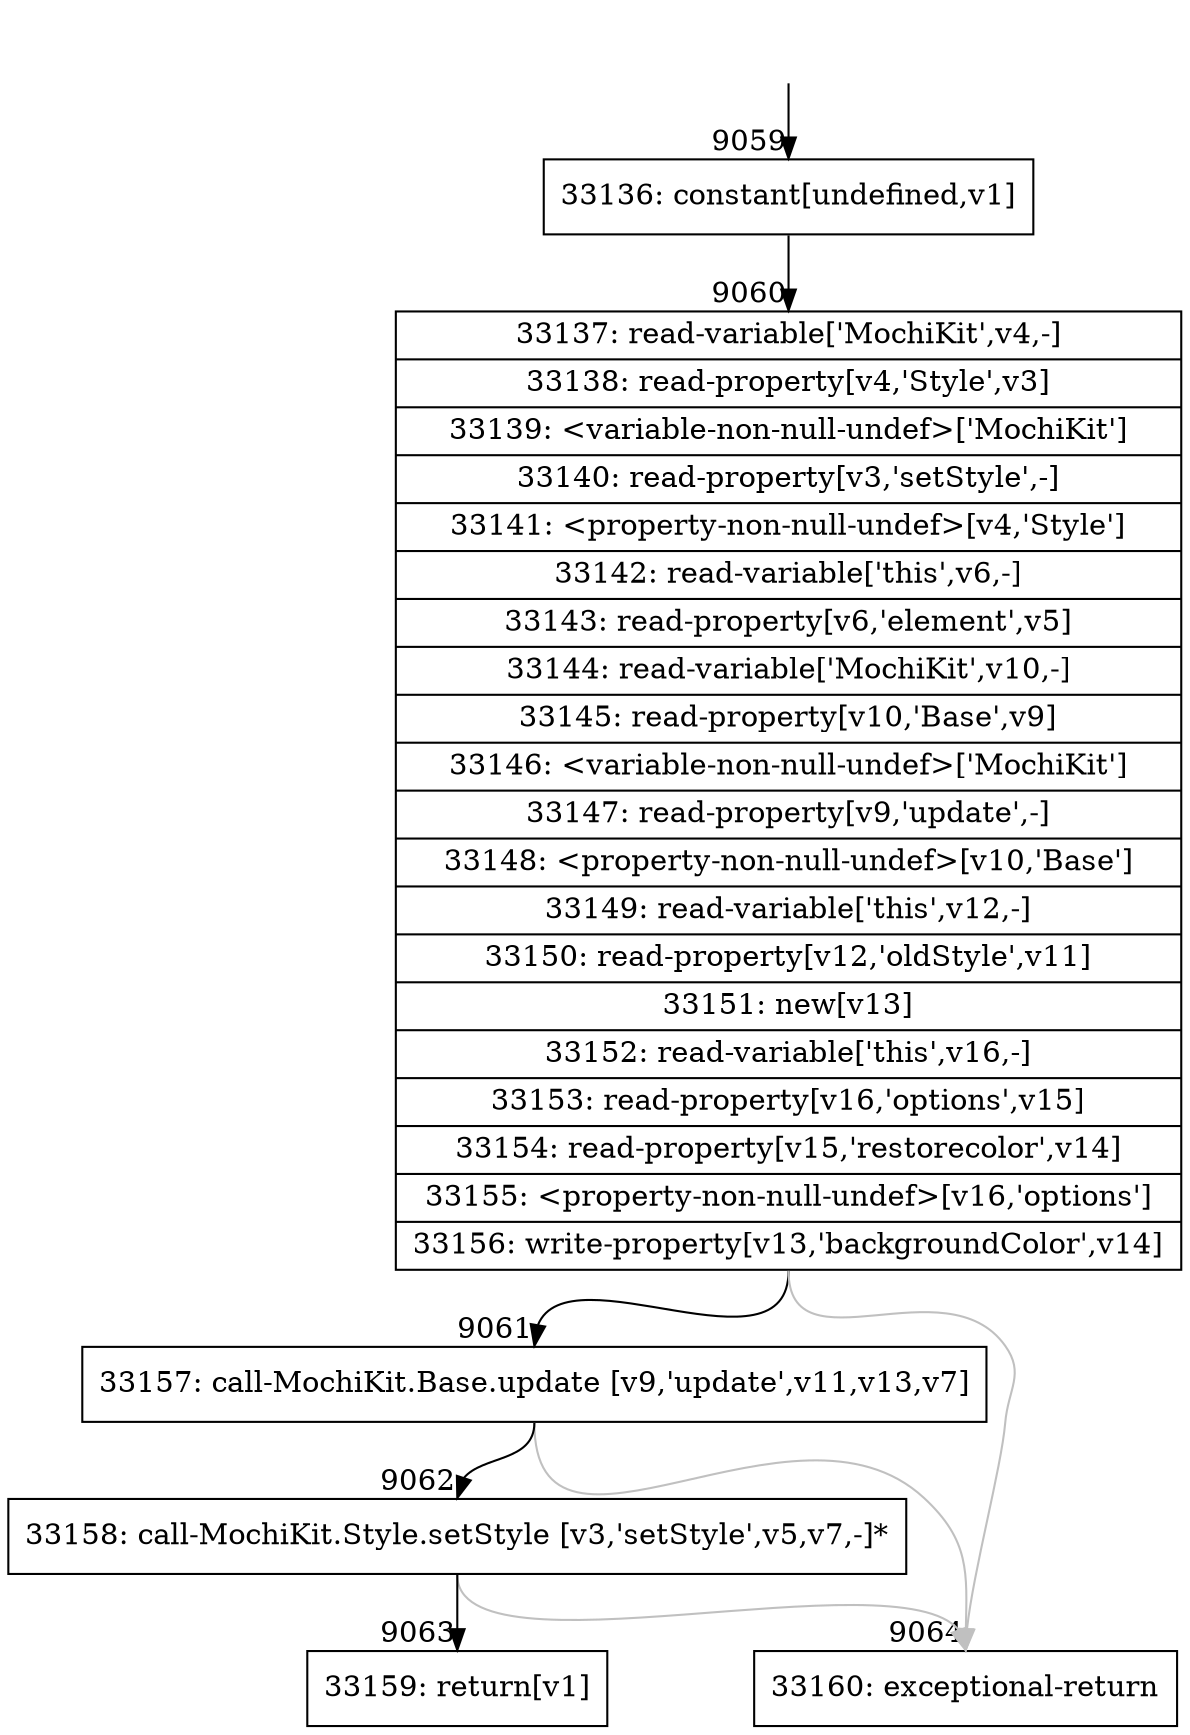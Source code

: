 digraph {
rankdir="TD"
BB_entry626[shape=none,label=""];
BB_entry626 -> BB9059 [tailport=s, headport=n, headlabel="    9059"]
BB9059 [shape=record label="{33136: constant[undefined,v1]}" ] 
BB9059 -> BB9060 [tailport=s, headport=n, headlabel="      9060"]
BB9060 [shape=record label="{33137: read-variable['MochiKit',v4,-]|33138: read-property[v4,'Style',v3]|33139: \<variable-non-null-undef\>['MochiKit']|33140: read-property[v3,'setStyle',-]|33141: \<property-non-null-undef\>[v4,'Style']|33142: read-variable['this',v6,-]|33143: read-property[v6,'element',v5]|33144: read-variable['MochiKit',v10,-]|33145: read-property[v10,'Base',v9]|33146: \<variable-non-null-undef\>['MochiKit']|33147: read-property[v9,'update',-]|33148: \<property-non-null-undef\>[v10,'Base']|33149: read-variable['this',v12,-]|33150: read-property[v12,'oldStyle',v11]|33151: new[v13]|33152: read-variable['this',v16,-]|33153: read-property[v16,'options',v15]|33154: read-property[v15,'restorecolor',v14]|33155: \<property-non-null-undef\>[v16,'options']|33156: write-property[v13,'backgroundColor',v14]}" ] 
BB9060 -> BB9061 [tailport=s, headport=n, headlabel="      9061"]
BB9060 -> BB9064 [tailport=s, headport=n, color=gray, headlabel="      9064"]
BB9061 [shape=record label="{33157: call-MochiKit.Base.update [v9,'update',v11,v13,v7]}" ] 
BB9061 -> BB9062 [tailport=s, headport=n, headlabel="      9062"]
BB9061 -> BB9064 [tailport=s, headport=n, color=gray]
BB9062 [shape=record label="{33158: call-MochiKit.Style.setStyle [v3,'setStyle',v5,v7,-]*}" ] 
BB9062 -> BB9063 [tailport=s, headport=n, headlabel="      9063"]
BB9062 -> BB9064 [tailport=s, headport=n, color=gray]
BB9063 [shape=record label="{33159: return[v1]}" ] 
BB9064 [shape=record label="{33160: exceptional-return}" ] 
//#$~ 6467
}
